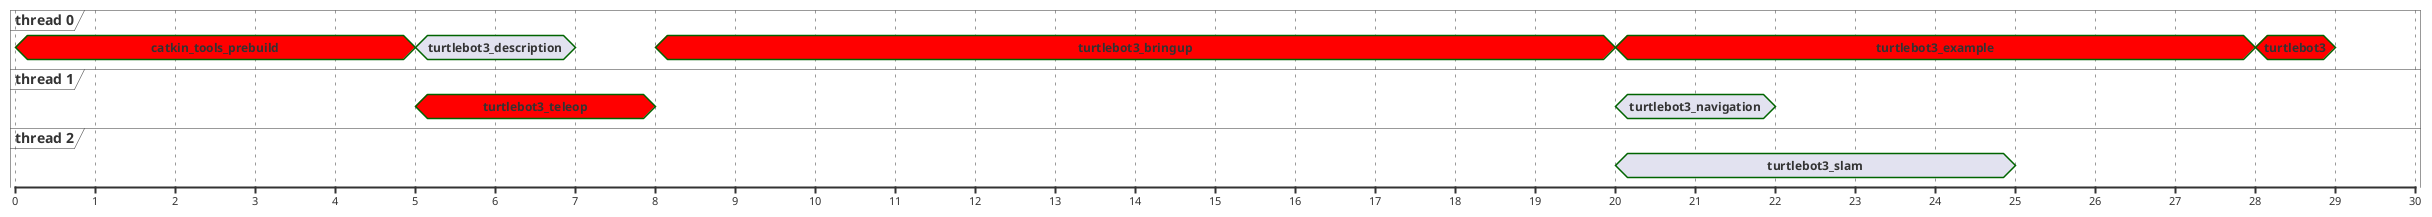 @startuml

'comment

scale 1 as 80 pixels

concise "thread 0" as queue0
concise "thread 1" as queue1
concise "thread 2" as queue2

@queue0
0 is "catkin_tools_prebuild" #red
5 is "turtlebot3_description" 
7 is {hidden}
8 is "turtlebot3_bringup" #red
20 is "turtlebot3_example" #red
28 is "turtlebot3" #red
29 is {hidden}

@queue1
5 is "turtlebot3_teleop" #red
8 is {hidden}
20 is "turtlebot3_navigation" 
22 is {hidden}

@queue2
20 is "turtlebot3_slam" 
25 is {hidden}
@enduml
